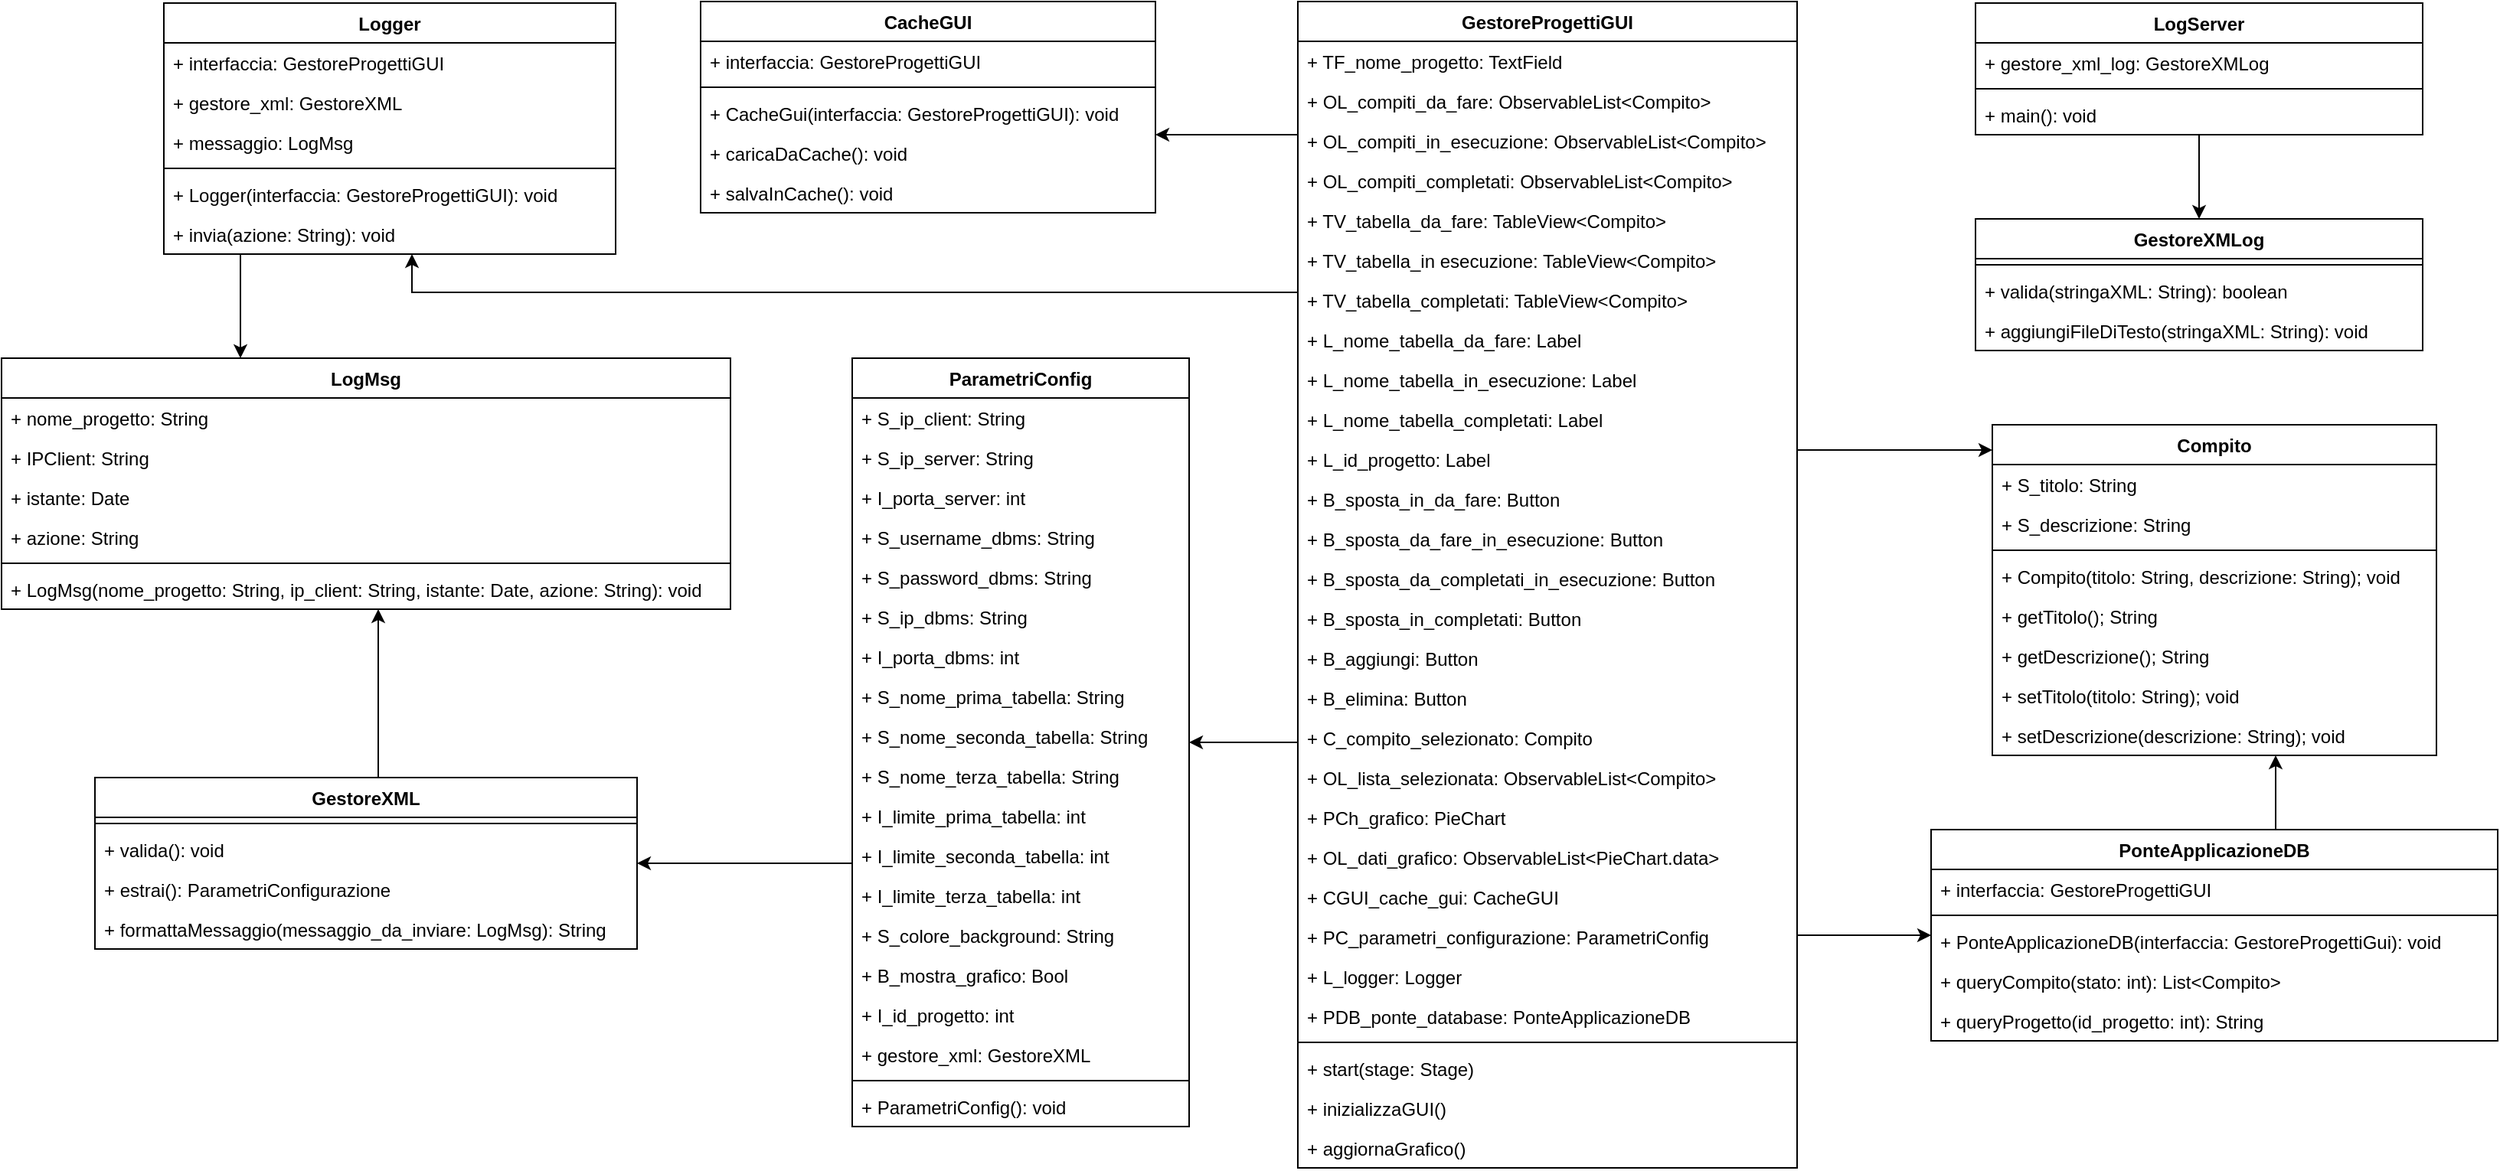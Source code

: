 <mxfile version="11.1.4" type="device"><diagram id="6nj99goFjxHXfL-2suWd" name="Page-1"><mxGraphModel dx="2070" dy="1066" grid="0" gridSize="10" guides="1" tooltips="1" connect="1" arrows="1" fold="1" page="1" pageScale="1" pageWidth="1654" pageHeight="1169" background="none" math="0" shadow="0"><root><mxCell id="0"/><mxCell id="1" parent="0"/><mxCell id="vWWzzDCcb0T85775r7cs-12" value="" style="edgeStyle=orthogonalEdgeStyle;rounded=0;orthogonalLoop=1;jettySize=auto;html=1;" parent="1" source="vWWzzDCcb0T85775r7cs-1" target="vWWzzDCcb0T85775r7cs-8" edge="1"><mxGeometry relative="1" as="geometry"><Array as="points"><mxPoint x="843" y="594"/><mxPoint x="843" y="594"/></Array></mxGeometry></mxCell><mxCell id="vWWzzDCcb0T85775r7cs-17" value="" style="edgeStyle=orthogonalEdgeStyle;rounded=0;orthogonalLoop=1;jettySize=auto;html=1;" parent="1" source="vWWzzDCcb0T85775r7cs-1" target="vWWzzDCcb0T85775r7cs-13" edge="1"><mxGeometry relative="1" as="geometry"><Array as="points"><mxPoint x="799" y="197"/><mxPoint x="799" y="197"/></Array></mxGeometry></mxCell><mxCell id="KaFn5cHSQc4NppSN68tF-23" style="edgeStyle=orthogonalEdgeStyle;rounded=0;orthogonalLoop=1;jettySize=auto;html=1;" edge="1" parent="1" source="vWWzzDCcb0T85775r7cs-1" target="KaFn5cHSQc4NppSN68tF-17"><mxGeometry relative="1" as="geometry"><Array as="points"><mxPoint x="282" y="300"/></Array></mxGeometry></mxCell><mxCell id="vWWzzDCcb0T85775r7cs-1" value="GestoreProgettiGUI" style="swimlane;fontStyle=1;align=center;verticalAlign=top;childLayout=stackLayout;horizontal=1;startSize=26;horizontalStack=0;resizeParent=1;resizeParentMax=0;resizeLast=0;collapsible=1;marginBottom=0;perimeter=rectanglePerimeter;" parent="1" vertex="1"><mxGeometry x="860.5" y="110" width="326" height="762" as="geometry"><mxRectangle x="664" y="130" width="140" height="26" as="alternateBounds"/></mxGeometry></mxCell><mxCell id="vWWzzDCcb0T85775r7cs-2" value="+ TF_nome_progetto: TextField" style="text;strokeColor=none;fillColor=none;align=left;verticalAlign=top;spacingLeft=4;spacingRight=4;overflow=hidden;rotatable=0;points=[[0,0.5],[1,0.5]];portConstraint=eastwest;" parent="vWWzzDCcb0T85775r7cs-1" vertex="1"><mxGeometry y="26" width="326" height="26" as="geometry"/></mxCell><mxCell id="vWWzzDCcb0T85775r7cs-53" value="+ OL_compiti_da_fare: ObservableList&lt;Compito&gt;" style="text;strokeColor=none;fillColor=none;align=left;verticalAlign=top;spacingLeft=4;spacingRight=4;overflow=hidden;rotatable=0;points=[[0,0.5],[1,0.5]];portConstraint=eastwest;" parent="vWWzzDCcb0T85775r7cs-1" vertex="1"><mxGeometry y="52" width="326" height="26" as="geometry"/></mxCell><mxCell id="dXpa8FaBh7qvM4R2iBo3-2" value="+ OL_compiti_in_esecuzione: ObservableList&lt;Compito&gt;" style="text;strokeColor=none;fillColor=none;align=left;verticalAlign=top;spacingLeft=4;spacingRight=4;overflow=hidden;rotatable=0;points=[[0,0.5],[1,0.5]];portConstraint=eastwest;" parent="vWWzzDCcb0T85775r7cs-1" vertex="1"><mxGeometry y="78" width="326" height="26" as="geometry"/></mxCell><mxCell id="dXpa8FaBh7qvM4R2iBo3-3" value="+ OL_compiti_completati: ObservableList&lt;Compito&gt;" style="text;strokeColor=none;fillColor=none;align=left;verticalAlign=top;spacingLeft=4;spacingRight=4;overflow=hidden;rotatable=0;points=[[0,0.5],[1,0.5]];portConstraint=eastwest;" parent="vWWzzDCcb0T85775r7cs-1" vertex="1"><mxGeometry y="104" width="326" height="26" as="geometry"/></mxCell><mxCell id="vWWzzDCcb0T85775r7cs-26" value="+ TV_tabella_da_fare: TableView&lt;Compito&gt;" style="text;strokeColor=none;fillColor=none;align=left;verticalAlign=top;spacingLeft=4;spacingRight=4;overflow=hidden;rotatable=0;points=[[0,0.5],[1,0.5]];portConstraint=eastwest;" parent="vWWzzDCcb0T85775r7cs-1" vertex="1"><mxGeometry y="130" width="326" height="26" as="geometry"/></mxCell><mxCell id="vWWzzDCcb0T85775r7cs-29" value="+ TV_tabella_in esecuzione: TableView&lt;Compito&gt;" style="text;strokeColor=none;fillColor=none;align=left;verticalAlign=top;spacingLeft=4;spacingRight=4;overflow=hidden;rotatable=0;points=[[0,0.5],[1,0.5]];portConstraint=eastwest;" parent="vWWzzDCcb0T85775r7cs-1" vertex="1"><mxGeometry y="156" width="326" height="26" as="geometry"/></mxCell><mxCell id="vWWzzDCcb0T85775r7cs-30" value="+ TV_tabella_completati: TableView&lt;Compito&gt;" style="text;strokeColor=none;fillColor=none;align=left;verticalAlign=top;spacingLeft=4;spacingRight=4;overflow=hidden;rotatable=0;points=[[0,0.5],[1,0.5]];portConstraint=eastwest;" parent="vWWzzDCcb0T85775r7cs-1" vertex="1"><mxGeometry y="182" width="326" height="26" as="geometry"/></mxCell><mxCell id="vWWzzDCcb0T85775r7cs-27" value="+ L_nome_tabella_da_fare: Label" style="text;strokeColor=none;fillColor=none;align=left;verticalAlign=top;spacingLeft=4;spacingRight=4;overflow=hidden;rotatable=0;points=[[0,0.5],[1,0.5]];portConstraint=eastwest;" parent="vWWzzDCcb0T85775r7cs-1" vertex="1"><mxGeometry y="208" width="326" height="26" as="geometry"/></mxCell><mxCell id="vWWzzDCcb0T85775r7cs-33" value="+ L_nome_tabella_in_esecuzione: Label" style="text;strokeColor=none;fillColor=none;align=left;verticalAlign=top;spacingLeft=4;spacingRight=4;overflow=hidden;rotatable=0;points=[[0,0.5],[1,0.5]];portConstraint=eastwest;" parent="vWWzzDCcb0T85775r7cs-1" vertex="1"><mxGeometry y="234" width="326" height="26" as="geometry"/></mxCell><mxCell id="vWWzzDCcb0T85775r7cs-34" value="+ L_nome_tabella_completati: Label" style="text;strokeColor=none;fillColor=none;align=left;verticalAlign=top;spacingLeft=4;spacingRight=4;overflow=hidden;rotatable=0;points=[[0,0.5],[1,0.5]];portConstraint=eastwest;" parent="vWWzzDCcb0T85775r7cs-1" vertex="1"><mxGeometry y="260" width="326" height="26" as="geometry"/></mxCell><mxCell id="KaFn5cHSQc4NppSN68tF-7" value="+ L_id_progetto: Label" style="text;strokeColor=none;fillColor=none;align=left;verticalAlign=top;spacingLeft=4;spacingRight=4;overflow=hidden;rotatable=0;points=[[0,0.5],[1,0.5]];portConstraint=eastwest;" vertex="1" parent="vWWzzDCcb0T85775r7cs-1"><mxGeometry y="286" width="326" height="26" as="geometry"/></mxCell><mxCell id="vWWzzDCcb0T85775r7cs-37" value="+ B_sposta_in_da_fare: Button" style="text;align=left;verticalAlign=top;spacingLeft=4;spacingRight=4;overflow=hidden;rotatable=0;points=[[0,0.5],[1,0.5]];portConstraint=eastwest;" parent="vWWzzDCcb0T85775r7cs-1" vertex="1"><mxGeometry y="312" width="326" height="26" as="geometry"/></mxCell><mxCell id="vWWzzDCcb0T85775r7cs-38" value="+ B_sposta_da_fare_in_esecuzione: Button" style="text;strokeColor=none;fillColor=none;align=left;verticalAlign=top;spacingLeft=4;spacingRight=4;overflow=hidden;rotatable=0;points=[[0,0.5],[1,0.5]];portConstraint=eastwest;" parent="vWWzzDCcb0T85775r7cs-1" vertex="1"><mxGeometry y="338" width="326" height="26" as="geometry"/></mxCell><mxCell id="vWWzzDCcb0T85775r7cs-39" value="+ B_sposta_da_completati_in_esecuzione: Button" style="text;strokeColor=none;fillColor=none;align=left;verticalAlign=top;spacingLeft=4;spacingRight=4;overflow=hidden;rotatable=0;points=[[0,0.5],[1,0.5]];portConstraint=eastwest;" parent="vWWzzDCcb0T85775r7cs-1" vertex="1"><mxGeometry y="364" width="326" height="26" as="geometry"/></mxCell><mxCell id="dXpa8FaBh7qvM4R2iBo3-4" value="+ B_sposta_in_completati: Button" style="text;strokeColor=none;fillColor=none;align=left;verticalAlign=top;spacingLeft=4;spacingRight=4;overflow=hidden;rotatable=0;points=[[0,0.5],[1,0.5]];portConstraint=eastwest;" parent="vWWzzDCcb0T85775r7cs-1" vertex="1"><mxGeometry y="390" width="326" height="26" as="geometry"/></mxCell><mxCell id="vWWzzDCcb0T85775r7cs-44" value="+ B_aggiungi: Button" style="text;strokeColor=none;fillColor=none;align=left;verticalAlign=top;spacingLeft=4;spacingRight=4;overflow=hidden;rotatable=0;points=[[0,0.5],[1,0.5]];portConstraint=eastwest;" parent="vWWzzDCcb0T85775r7cs-1" vertex="1"><mxGeometry y="416" width="326" height="26" as="geometry"/></mxCell><mxCell id="vWWzzDCcb0T85775r7cs-45" value="+ B_elimina: Button" style="text;strokeColor=none;fillColor=none;align=left;verticalAlign=top;spacingLeft=4;spacingRight=4;overflow=hidden;rotatable=0;points=[[0,0.5],[1,0.5]];portConstraint=eastwest;" parent="vWWzzDCcb0T85775r7cs-1" vertex="1"><mxGeometry y="442" width="326" height="26" as="geometry"/></mxCell><mxCell id="KaFn5cHSQc4NppSN68tF-2" value="+ C_compito_selezionato: Compito" style="text;strokeColor=none;fillColor=none;align=left;verticalAlign=top;spacingLeft=4;spacingRight=4;overflow=hidden;rotatable=0;points=[[0,0.5],[1,0.5]];portConstraint=eastwest;" vertex="1" parent="vWWzzDCcb0T85775r7cs-1"><mxGeometry y="468" width="326" height="26" as="geometry"/></mxCell><mxCell id="KaFn5cHSQc4NppSN68tF-3" value="+ OL_lista_selezionata: ObservableList&lt;Compito&gt;" style="text;strokeColor=none;fillColor=none;align=left;verticalAlign=top;spacingLeft=4;spacingRight=4;overflow=hidden;rotatable=0;points=[[0,0.5],[1,0.5]];portConstraint=eastwest;" vertex="1" parent="vWWzzDCcb0T85775r7cs-1"><mxGeometry y="494" width="326" height="26" as="geometry"/></mxCell><mxCell id="KaFn5cHSQc4NppSN68tF-4" value="+ PCh_grafico: PieChart" style="text;strokeColor=none;fillColor=none;align=left;verticalAlign=top;spacingLeft=4;spacingRight=4;overflow=hidden;rotatable=0;points=[[0,0.5],[1,0.5]];portConstraint=eastwest;" vertex="1" parent="vWWzzDCcb0T85775r7cs-1"><mxGeometry y="520" width="326" height="26" as="geometry"/></mxCell><mxCell id="KaFn5cHSQc4NppSN68tF-5" value="+ OL_dati_grafico: ObservableList&lt;PieChart.data&gt;" style="text;strokeColor=none;fillColor=none;align=left;verticalAlign=top;spacingLeft=4;spacingRight=4;overflow=hidden;rotatable=0;points=[[0,0.5],[1,0.5]];portConstraint=eastwest;" vertex="1" parent="vWWzzDCcb0T85775r7cs-1"><mxGeometry y="546" width="326" height="26" as="geometry"/></mxCell><mxCell id="vWWzzDCcb0T85775r7cs-40" value="+ CGUI_cache_gui: CacheGUI" style="text;strokeColor=none;fillColor=none;align=left;verticalAlign=top;spacingLeft=4;spacingRight=4;overflow=hidden;rotatable=0;points=[[0,0.5],[1,0.5]];portConstraint=eastwest;" parent="vWWzzDCcb0T85775r7cs-1" vertex="1"><mxGeometry y="572" width="326" height="26" as="geometry"/></mxCell><mxCell id="vWWzzDCcb0T85775r7cs-41" value="+ PC_parametri_configurazione: ParametriConfig" style="text;strokeColor=none;fillColor=none;align=left;verticalAlign=top;spacingLeft=4;spacingRight=4;overflow=hidden;rotatable=0;points=[[0,0.5],[1,0.5]];portConstraint=eastwest;" parent="vWWzzDCcb0T85775r7cs-1" vertex="1"><mxGeometry y="598" width="326" height="26" as="geometry"/></mxCell><mxCell id="KaFn5cHSQc4NppSN68tF-1" value="+ L_logger: Logger" style="text;strokeColor=none;fillColor=none;align=left;verticalAlign=top;spacingLeft=4;spacingRight=4;overflow=hidden;rotatable=0;points=[[0,0.5],[1,0.5]];portConstraint=eastwest;" vertex="1" parent="vWWzzDCcb0T85775r7cs-1"><mxGeometry y="624" width="326" height="26" as="geometry"/></mxCell><mxCell id="KaFn5cHSQc4NppSN68tF-6" value="+ PDB_ponte_database: PonteApplicazioneDB" style="text;strokeColor=none;fillColor=none;align=left;verticalAlign=top;spacingLeft=4;spacingRight=4;overflow=hidden;rotatable=0;points=[[0,0.5],[1,0.5]];portConstraint=eastwest;" vertex="1" parent="vWWzzDCcb0T85775r7cs-1"><mxGeometry y="650" width="326" height="26" as="geometry"/></mxCell><mxCell id="vWWzzDCcb0T85775r7cs-3" value="" style="line;strokeWidth=1;fillColor=none;align=left;verticalAlign=middle;spacingTop=-1;spacingLeft=3;spacingRight=3;rotatable=0;labelPosition=right;points=[];portConstraint=eastwest;" parent="vWWzzDCcb0T85775r7cs-1" vertex="1"><mxGeometry y="676" width="326" height="8" as="geometry"/></mxCell><mxCell id="vWWzzDCcb0T85775r7cs-4" value="+ start(stage: Stage)" style="text;strokeColor=none;fillColor=none;align=left;verticalAlign=top;spacingLeft=4;spacingRight=4;overflow=hidden;rotatable=0;points=[[0,0.5],[1,0.5]];portConstraint=eastwest;" parent="vWWzzDCcb0T85775r7cs-1" vertex="1"><mxGeometry y="684" width="326" height="26" as="geometry"/></mxCell><mxCell id="vWWzzDCcb0T85775r7cs-66" value="+ inizializzaGUI()" style="text;strokeColor=none;fillColor=none;align=left;verticalAlign=top;spacingLeft=4;spacingRight=4;overflow=hidden;rotatable=0;points=[[0,0.5],[1,0.5]];portConstraint=eastwest;" parent="vWWzzDCcb0T85775r7cs-1" vertex="1"><mxGeometry y="710" width="326" height="26" as="geometry"/></mxCell><mxCell id="KaFn5cHSQc4NppSN68tF-8" value="+ aggiornaGrafico()" style="text;strokeColor=none;fillColor=none;align=left;verticalAlign=top;spacingLeft=4;spacingRight=4;overflow=hidden;rotatable=0;points=[[0,0.5],[1,0.5]];portConstraint=eastwest;" vertex="1" parent="vWWzzDCcb0T85775r7cs-1"><mxGeometry y="736" width="326" height="26" as="geometry"/></mxCell><mxCell id="vWWzzDCcb0T85775r7cs-52" value="" style="edgeStyle=orthogonalEdgeStyle;rounded=0;orthogonalLoop=1;jettySize=auto;html=1;" parent="1" source="vWWzzDCcb0T85775r7cs-1" target="vWWzzDCcb0T85775r7cs-48" edge="1"><mxGeometry relative="1" as="geometry"><Array as="points"><mxPoint x="1286" y="403"/><mxPoint x="1286" y="403"/></Array></mxGeometry></mxCell><mxCell id="vWWzzDCcb0T85775r7cs-13" value="CacheGUI" style="swimlane;fontStyle=1;align=center;verticalAlign=top;childLayout=stackLayout;horizontal=1;startSize=26;horizontalStack=0;resizeParent=1;resizeParentMax=0;resizeLast=0;collapsible=1;marginBottom=0;" parent="1" vertex="1"><mxGeometry x="470.5" y="110" width="297" height="138" as="geometry"/></mxCell><mxCell id="vWWzzDCcb0T85775r7cs-14" value="+ interfaccia: GestoreProgettiGUI" style="text;strokeColor=none;fillColor=none;align=left;verticalAlign=top;spacingLeft=4;spacingRight=4;overflow=hidden;rotatable=0;points=[[0,0.5],[1,0.5]];portConstraint=eastwest;" parent="vWWzzDCcb0T85775r7cs-13" vertex="1"><mxGeometry y="26" width="297" height="26" as="geometry"/></mxCell><mxCell id="vWWzzDCcb0T85775r7cs-15" value="" style="line;strokeWidth=1;fillColor=none;align=left;verticalAlign=middle;spacingTop=-1;spacingLeft=3;spacingRight=3;rotatable=0;labelPosition=right;points=[];portConstraint=eastwest;" parent="vWWzzDCcb0T85775r7cs-13" vertex="1"><mxGeometry y="52" width="297" height="8" as="geometry"/></mxCell><mxCell id="vWWzzDCcb0T85775r7cs-16" value="+ CacheGui(interfaccia: GestoreProgettiGUI): void" style="text;strokeColor=none;fillColor=none;align=left;verticalAlign=top;spacingLeft=4;spacingRight=4;overflow=hidden;rotatable=0;points=[[0,0.5],[1,0.5]];portConstraint=eastwest;" parent="vWWzzDCcb0T85775r7cs-13" vertex="1"><mxGeometry y="60" width="297" height="26" as="geometry"/></mxCell><mxCell id="KaFn5cHSQc4NppSN68tF-12" value="+ caricaDaCache(): void" style="text;strokeColor=none;fillColor=none;align=left;verticalAlign=top;spacingLeft=4;spacingRight=4;overflow=hidden;rotatable=0;points=[[0,0.5],[1,0.5]];portConstraint=eastwest;" vertex="1" parent="vWWzzDCcb0T85775r7cs-13"><mxGeometry y="86" width="297" height="26" as="geometry"/></mxCell><mxCell id="KaFn5cHSQc4NppSN68tF-13" value="+ salvaInCache(): void" style="text;strokeColor=none;fillColor=none;align=left;verticalAlign=top;spacingLeft=4;spacingRight=4;overflow=hidden;rotatable=0;points=[[0,0.5],[1,0.5]];portConstraint=eastwest;" vertex="1" parent="vWWzzDCcb0T85775r7cs-13"><mxGeometry y="112" width="297" height="26" as="geometry"/></mxCell><mxCell id="guGwcE-C-cMD1hSGX_DN-12" value="" style="edgeStyle=orthogonalEdgeStyle;rounded=0;orthogonalLoop=1;jettySize=auto;html=1;" parent="1" source="vWWzzDCcb0T85775r7cs-1" target="guGwcE-C-cMD1hSGX_DN-23" edge="1"><mxGeometry relative="1" as="geometry"><Array as="points"><mxPoint x="1211" y="720"/><mxPoint x="1211" y="720"/></Array></mxGeometry></mxCell><mxCell id="vWWzzDCcb0T85775r7cs-48" value="Compito" style="swimlane;fontStyle=1;align=center;verticalAlign=top;childLayout=stackLayout;horizontal=1;startSize=26;horizontalStack=0;resizeParent=1;resizeParentMax=0;resizeLast=0;collapsible=1;marginBottom=0;" parent="1" vertex="1"><mxGeometry x="1314" y="386.5" width="290" height="216" as="geometry"/></mxCell><mxCell id="vWWzzDCcb0T85775r7cs-49" value="+ S_titolo: String" style="text;strokeColor=none;fillColor=none;align=left;verticalAlign=top;spacingLeft=4;spacingRight=4;overflow=hidden;rotatable=0;points=[[0,0.5],[1,0.5]];portConstraint=eastwest;" parent="vWWzzDCcb0T85775r7cs-48" vertex="1"><mxGeometry y="26" width="290" height="26" as="geometry"/></mxCell><mxCell id="vWWzzDCcb0T85775r7cs-54" value="+ S_descrizione: String" style="text;strokeColor=none;fillColor=none;align=left;verticalAlign=top;spacingLeft=4;spacingRight=4;overflow=hidden;rotatable=0;points=[[0,0.5],[1,0.5]];portConstraint=eastwest;" parent="vWWzzDCcb0T85775r7cs-48" vertex="1"><mxGeometry y="52" width="290" height="26" as="geometry"/></mxCell><mxCell id="vWWzzDCcb0T85775r7cs-50" value="" style="line;strokeWidth=1;fillColor=none;align=left;verticalAlign=middle;spacingTop=-1;spacingLeft=3;spacingRight=3;rotatable=0;labelPosition=right;points=[];portConstraint=eastwest;" parent="vWWzzDCcb0T85775r7cs-48" vertex="1"><mxGeometry y="78" width="290" height="8" as="geometry"/></mxCell><mxCell id="vWWzzDCcb0T85775r7cs-51" value="+ Compito(titolo: String, descrizione: String); void" style="text;strokeColor=none;fillColor=none;align=left;verticalAlign=top;spacingLeft=4;spacingRight=4;overflow=hidden;rotatable=0;points=[[0,0.5],[1,0.5]];portConstraint=eastwest;" parent="vWWzzDCcb0T85775r7cs-48" vertex="1"><mxGeometry y="86" width="290" height="26" as="geometry"/></mxCell><mxCell id="KaFn5cHSQc4NppSN68tF-35" value="+ getTitolo(); String" style="text;strokeColor=none;fillColor=none;align=left;verticalAlign=top;spacingLeft=4;spacingRight=4;overflow=hidden;rotatable=0;points=[[0,0.5],[1,0.5]];portConstraint=eastwest;" vertex="1" parent="vWWzzDCcb0T85775r7cs-48"><mxGeometry y="112" width="290" height="26" as="geometry"/></mxCell><mxCell id="KaFn5cHSQc4NppSN68tF-37" value="+ getDescrizione(); String" style="text;strokeColor=none;fillColor=none;align=left;verticalAlign=top;spacingLeft=4;spacingRight=4;overflow=hidden;rotatable=0;points=[[0,0.5],[1,0.5]];portConstraint=eastwest;" vertex="1" parent="vWWzzDCcb0T85775r7cs-48"><mxGeometry y="138" width="290" height="26" as="geometry"/></mxCell><mxCell id="KaFn5cHSQc4NppSN68tF-36" value="+ setTitolo(titolo: String); void" style="text;strokeColor=none;fillColor=none;align=left;verticalAlign=top;spacingLeft=4;spacingRight=4;overflow=hidden;rotatable=0;points=[[0,0.5],[1,0.5]];portConstraint=eastwest;" vertex="1" parent="vWWzzDCcb0T85775r7cs-48"><mxGeometry y="164" width="290" height="26" as="geometry"/></mxCell><mxCell id="KaFn5cHSQc4NppSN68tF-38" value="+ setDescrizione(descrizione: String); void" style="text;strokeColor=none;fillColor=none;align=left;verticalAlign=top;spacingLeft=4;spacingRight=4;overflow=hidden;rotatable=0;points=[[0,0.5],[1,0.5]];portConstraint=eastwest;" vertex="1" parent="vWWzzDCcb0T85775r7cs-48"><mxGeometry y="190" width="290" height="26" as="geometry"/></mxCell><mxCell id="KaFn5cHSQc4NppSN68tF-61" style="edgeStyle=orthogonalEdgeStyle;rounded=0;orthogonalLoop=1;jettySize=auto;html=1;" edge="1" parent="1" source="vWWzzDCcb0T85775r7cs-8" target="KaFn5cHSQc4NppSN68tF-52"><mxGeometry relative="1" as="geometry"><Array as="points"><mxPoint x="539" y="673"/><mxPoint x="539" y="673"/></Array></mxGeometry></mxCell><mxCell id="vWWzzDCcb0T85775r7cs-8" value="ParametriConfig" style="swimlane;fontStyle=1;align=center;verticalAlign=top;childLayout=stackLayout;horizontal=1;startSize=26;horizontalStack=0;resizeParent=1;resizeParentMax=0;resizeLast=0;collapsible=1;marginBottom=0;" parent="1" vertex="1"><mxGeometry x="569.5" y="343" width="220" height="502" as="geometry"/></mxCell><mxCell id="vWWzzDCcb0T85775r7cs-9" value="+ S_ip_client: String" style="text;strokeColor=none;fillColor=none;align=left;verticalAlign=top;spacingLeft=4;spacingRight=4;overflow=hidden;rotatable=0;points=[[0,0.5],[1,0.5]];portConstraint=eastwest;" parent="vWWzzDCcb0T85775r7cs-8" vertex="1"><mxGeometry y="26" width="220" height="26" as="geometry"/></mxCell><mxCell id="vWWzzDCcb0T85775r7cs-56" value="+ S_ip_server: String" style="text;strokeColor=none;fillColor=none;align=left;verticalAlign=top;spacingLeft=4;spacingRight=4;overflow=hidden;rotatable=0;points=[[0,0.5],[1,0.5]];portConstraint=eastwest;" parent="vWWzzDCcb0T85775r7cs-8" vertex="1"><mxGeometry y="52" width="220" height="26" as="geometry"/></mxCell><mxCell id="vWWzzDCcb0T85775r7cs-57" value="+ I_porta_server: int" style="text;strokeColor=none;fillColor=none;align=left;verticalAlign=top;spacingLeft=4;spacingRight=4;overflow=hidden;rotatable=0;points=[[0,0.5],[1,0.5]];portConstraint=eastwest;" parent="vWWzzDCcb0T85775r7cs-8" vertex="1"><mxGeometry y="78" width="220" height="26" as="geometry"/></mxCell><mxCell id="vWWzzDCcb0T85775r7cs-58" value="+ S_username_dbms: String" style="text;strokeColor=none;fillColor=none;align=left;verticalAlign=top;spacingLeft=4;spacingRight=4;overflow=hidden;rotatable=0;points=[[0,0.5],[1,0.5]];portConstraint=eastwest;" parent="vWWzzDCcb0T85775r7cs-8" vertex="1"><mxGeometry y="104" width="220" height="26" as="geometry"/></mxCell><mxCell id="vWWzzDCcb0T85775r7cs-59" value="+ S_password_dbms: String" style="text;strokeColor=none;fillColor=none;align=left;verticalAlign=top;spacingLeft=4;spacingRight=4;overflow=hidden;rotatable=0;points=[[0,0.5],[1,0.5]];portConstraint=eastwest;" parent="vWWzzDCcb0T85775r7cs-8" vertex="1"><mxGeometry y="130" width="220" height="26" as="geometry"/></mxCell><mxCell id="KaFn5cHSQc4NppSN68tF-56" value="+ S_ip_dbms: String" style="text;strokeColor=none;fillColor=none;align=left;verticalAlign=top;spacingLeft=4;spacingRight=4;overflow=hidden;rotatable=0;points=[[0,0.5],[1,0.5]];portConstraint=eastwest;" vertex="1" parent="vWWzzDCcb0T85775r7cs-8"><mxGeometry y="156" width="220" height="26" as="geometry"/></mxCell><mxCell id="KaFn5cHSQc4NppSN68tF-57" value="+ I_porta_dbms: int" style="text;strokeColor=none;fillColor=none;align=left;verticalAlign=top;spacingLeft=4;spacingRight=4;overflow=hidden;rotatable=0;points=[[0,0.5],[1,0.5]];portConstraint=eastwest;" vertex="1" parent="vWWzzDCcb0T85775r7cs-8"><mxGeometry y="182" width="220" height="26" as="geometry"/></mxCell><mxCell id="vWWzzDCcb0T85775r7cs-60" value="+ S_nome_prima_tabella: String" style="text;strokeColor=none;fillColor=none;align=left;verticalAlign=top;spacingLeft=4;spacingRight=4;overflow=hidden;rotatable=0;points=[[0,0.5],[1,0.5]];portConstraint=eastwest;" parent="vWWzzDCcb0T85775r7cs-8" vertex="1"><mxGeometry y="208" width="220" height="26" as="geometry"/></mxCell><mxCell id="vWWzzDCcb0T85775r7cs-61" value="+ S_nome_seconda_tabella: String" style="text;strokeColor=none;fillColor=none;align=left;verticalAlign=top;spacingLeft=4;spacingRight=4;overflow=hidden;rotatable=0;points=[[0,0.5],[1,0.5]];portConstraint=eastwest;" parent="vWWzzDCcb0T85775r7cs-8" vertex="1"><mxGeometry y="234" width="220" height="26" as="geometry"/></mxCell><mxCell id="vWWzzDCcb0T85775r7cs-62" value="+ S_nome_terza_tabella: String" style="text;strokeColor=none;fillColor=none;align=left;verticalAlign=top;spacingLeft=4;spacingRight=4;overflow=hidden;rotatable=0;points=[[0,0.5],[1,0.5]];portConstraint=eastwest;" parent="vWWzzDCcb0T85775r7cs-8" vertex="1"><mxGeometry y="260" width="220" height="26" as="geometry"/></mxCell><mxCell id="vWWzzDCcb0T85775r7cs-63" value="+ I_limite_prima_tabella: int" style="text;strokeColor=none;fillColor=none;align=left;verticalAlign=top;spacingLeft=4;spacingRight=4;overflow=hidden;rotatable=0;points=[[0,0.5],[1,0.5]];portConstraint=eastwest;" parent="vWWzzDCcb0T85775r7cs-8" vertex="1"><mxGeometry y="286" width="220" height="26" as="geometry"/></mxCell><mxCell id="vWWzzDCcb0T85775r7cs-64" value="+ I_limite_seconda_tabella: int" style="text;strokeColor=none;fillColor=none;align=left;verticalAlign=top;spacingLeft=4;spacingRight=4;overflow=hidden;rotatable=0;points=[[0,0.5],[1,0.5]];portConstraint=eastwest;" parent="vWWzzDCcb0T85775r7cs-8" vertex="1"><mxGeometry y="312" width="220" height="26" as="geometry"/></mxCell><mxCell id="vWWzzDCcb0T85775r7cs-65" value="+ I_limite_terza_tabella: int" style="text;strokeColor=none;fillColor=none;align=left;verticalAlign=top;spacingLeft=4;spacingRight=4;overflow=hidden;rotatable=0;points=[[0,0.5],[1,0.5]];portConstraint=eastwest;" parent="vWWzzDCcb0T85775r7cs-8" vertex="1"><mxGeometry y="338" width="220" height="26" as="geometry"/></mxCell><mxCell id="guGwcE-C-cMD1hSGX_DN-1" value="+ S_colore_background: String" style="text;strokeColor=none;fillColor=none;align=left;verticalAlign=top;spacingLeft=4;spacingRight=4;overflow=hidden;rotatable=0;points=[[0,0.5],[1,0.5]];portConstraint=eastwest;" parent="vWWzzDCcb0T85775r7cs-8" vertex="1"><mxGeometry y="364" width="220" height="26" as="geometry"/></mxCell><mxCell id="guGwcE-C-cMD1hSGX_DN-2" value="+ B_mostra_grafico: Bool" style="text;strokeColor=none;fillColor=none;align=left;verticalAlign=top;spacingLeft=4;spacingRight=4;overflow=hidden;rotatable=0;points=[[0,0.5],[1,0.5]];portConstraint=eastwest;" parent="vWWzzDCcb0T85775r7cs-8" vertex="1"><mxGeometry y="390" width="220" height="26" as="geometry"/></mxCell><mxCell id="KaFn5cHSQc4NppSN68tF-58" value="+ I_id_progetto: int" style="text;strokeColor=none;fillColor=none;align=left;verticalAlign=top;spacingLeft=4;spacingRight=4;overflow=hidden;rotatable=0;points=[[0,0.5],[1,0.5]];portConstraint=eastwest;" vertex="1" parent="vWWzzDCcb0T85775r7cs-8"><mxGeometry y="416" width="220" height="26" as="geometry"/></mxCell><mxCell id="KaFn5cHSQc4NppSN68tF-59" value="+ gestore_xml: GestoreXML" style="text;strokeColor=none;fillColor=none;align=left;verticalAlign=top;spacingLeft=4;spacingRight=4;overflow=hidden;rotatable=0;points=[[0,0.5],[1,0.5]];portConstraint=eastwest;" vertex="1" parent="vWWzzDCcb0T85775r7cs-8"><mxGeometry y="442" width="220" height="26" as="geometry"/></mxCell><mxCell id="vWWzzDCcb0T85775r7cs-10" value="" style="line;strokeWidth=1;fillColor=none;align=left;verticalAlign=middle;spacingTop=-1;spacingLeft=3;spacingRight=3;rotatable=0;labelPosition=right;points=[];portConstraint=eastwest;" parent="vWWzzDCcb0T85775r7cs-8" vertex="1"><mxGeometry y="468" width="220" height="8" as="geometry"/></mxCell><mxCell id="vWWzzDCcb0T85775r7cs-11" value="+ ParametriConfig(): void" style="text;strokeColor=none;fillColor=none;align=left;verticalAlign=top;spacingLeft=4;spacingRight=4;overflow=hidden;rotatable=0;points=[[0,0.5],[1,0.5]];portConstraint=eastwest;" parent="vWWzzDCcb0T85775r7cs-8" vertex="1"><mxGeometry y="476" width="220" height="26" as="geometry"/></mxCell><mxCell id="guGwcE-C-cMD1hSGX_DN-23" value="PonteApplicazioneDB" style="swimlane;fontStyle=1;align=center;verticalAlign=top;childLayout=stackLayout;horizontal=1;startSize=26;horizontalStack=0;resizeParent=1;resizeParentMax=0;resizeLast=0;collapsible=1;marginBottom=0;" parent="1" vertex="1"><mxGeometry x="1274" y="651" width="370" height="138" as="geometry"/></mxCell><mxCell id="guGwcE-C-cMD1hSGX_DN-24" value="+ interfaccia: GestoreProgettiGUI" style="text;strokeColor=none;fillColor=none;align=left;verticalAlign=top;spacingLeft=4;spacingRight=4;overflow=hidden;rotatable=0;points=[[0,0.5],[1,0.5]];portConstraint=eastwest;" parent="guGwcE-C-cMD1hSGX_DN-23" vertex="1"><mxGeometry y="26" width="370" height="26" as="geometry"/></mxCell><mxCell id="guGwcE-C-cMD1hSGX_DN-27" value="" style="line;strokeWidth=1;fillColor=none;align=left;verticalAlign=middle;spacingTop=-1;spacingLeft=3;spacingRight=3;rotatable=0;labelPosition=right;points=[];portConstraint=eastwest;" parent="guGwcE-C-cMD1hSGX_DN-23" vertex="1"><mxGeometry y="52" width="370" height="8" as="geometry"/></mxCell><mxCell id="guGwcE-C-cMD1hSGX_DN-28" value="+ PonteApplicazioneDB(interfaccia: GestoreProgettiGui): void" style="text;strokeColor=none;fillColor=none;align=left;verticalAlign=top;spacingLeft=4;spacingRight=4;overflow=hidden;rotatable=0;points=[[0,0.5],[1,0.5]];portConstraint=eastwest;" parent="guGwcE-C-cMD1hSGX_DN-23" vertex="1"><mxGeometry y="60" width="370" height="26" as="geometry"/></mxCell><mxCell id="KaFn5cHSQc4NppSN68tF-14" value="+ queryCompito(stato: int): List&lt;Compito&gt;" style="text;strokeColor=none;fillColor=none;align=left;verticalAlign=top;spacingLeft=4;spacingRight=4;overflow=hidden;rotatable=0;points=[[0,0.5],[1,0.5]];portConstraint=eastwest;" vertex="1" parent="guGwcE-C-cMD1hSGX_DN-23"><mxGeometry y="86" width="370" height="26" as="geometry"/></mxCell><mxCell id="KaFn5cHSQc4NppSN68tF-15" value="+ queryProgetto(id_progetto: int): String" style="text;strokeColor=none;fillColor=none;align=left;verticalAlign=top;spacingLeft=4;spacingRight=4;overflow=hidden;rotatable=0;points=[[0,0.5],[1,0.5]];portConstraint=eastwest;" vertex="1" parent="guGwcE-C-cMD1hSGX_DN-23"><mxGeometry y="112" width="370" height="26" as="geometry"/></mxCell><mxCell id="KaFn5cHSQc4NppSN68tF-16" style="edgeStyle=orthogonalEdgeStyle;rounded=0;orthogonalLoop=1;jettySize=auto;html=1;" edge="1" parent="1" source="guGwcE-C-cMD1hSGX_DN-23" target="vWWzzDCcb0T85775r7cs-48"><mxGeometry relative="1" as="geometry"><Array as="points"><mxPoint x="1499" y="633"/><mxPoint x="1499" y="633"/></Array></mxGeometry></mxCell><mxCell id="KaFn5cHSQc4NppSN68tF-34" style="edgeStyle=orthogonalEdgeStyle;rounded=0;orthogonalLoop=1;jettySize=auto;html=1;" edge="1" parent="1" source="KaFn5cHSQc4NppSN68tF-17" target="KaFn5cHSQc4NppSN68tF-26"><mxGeometry relative="1" as="geometry"><Array as="points"><mxPoint x="170" y="300"/><mxPoint x="170" y="300"/></Array></mxGeometry></mxCell><mxCell id="KaFn5cHSQc4NppSN68tF-17" value="Logger" style="swimlane;fontStyle=1;align=center;verticalAlign=top;childLayout=stackLayout;horizontal=1;startSize=26;horizontalStack=0;resizeParent=1;resizeParentMax=0;resizeLast=0;collapsible=1;marginBottom=0;" vertex="1" parent="1"><mxGeometry x="120" y="111" width="295" height="164" as="geometry"/></mxCell><mxCell id="KaFn5cHSQc4NppSN68tF-18" value="+ interfaccia: GestoreProgettiGUI" style="text;strokeColor=none;fillColor=none;align=left;verticalAlign=top;spacingLeft=4;spacingRight=4;overflow=hidden;rotatable=0;points=[[0,0.5],[1,0.5]];portConstraint=eastwest;" vertex="1" parent="KaFn5cHSQc4NppSN68tF-17"><mxGeometry y="26" width="295" height="26" as="geometry"/></mxCell><mxCell id="KaFn5cHSQc4NppSN68tF-24" value="+ gestore_xml: GestoreXML" style="text;strokeColor=none;fillColor=none;align=left;verticalAlign=top;spacingLeft=4;spacingRight=4;overflow=hidden;rotatable=0;points=[[0,0.5],[1,0.5]];portConstraint=eastwest;" vertex="1" parent="KaFn5cHSQc4NppSN68tF-17"><mxGeometry y="52" width="295" height="26" as="geometry"/></mxCell><mxCell id="KaFn5cHSQc4NppSN68tF-25" value="+ messaggio: LogMsg" style="text;strokeColor=none;fillColor=none;align=left;verticalAlign=top;spacingLeft=4;spacingRight=4;overflow=hidden;rotatable=0;points=[[0,0.5],[1,0.5]];portConstraint=eastwest;" vertex="1" parent="KaFn5cHSQc4NppSN68tF-17"><mxGeometry y="78" width="295" height="26" as="geometry"/></mxCell><mxCell id="KaFn5cHSQc4NppSN68tF-19" value="" style="line;strokeWidth=1;fillColor=none;align=left;verticalAlign=middle;spacingTop=-1;spacingLeft=3;spacingRight=3;rotatable=0;labelPosition=right;points=[];portConstraint=eastwest;" vertex="1" parent="KaFn5cHSQc4NppSN68tF-17"><mxGeometry y="104" width="295" height="8" as="geometry"/></mxCell><mxCell id="KaFn5cHSQc4NppSN68tF-20" value="+ Logger(interfaccia: GestoreProgettiGUI): void" style="text;strokeColor=none;fillColor=none;align=left;verticalAlign=top;spacingLeft=4;spacingRight=4;overflow=hidden;rotatable=0;points=[[0,0.5],[1,0.5]];portConstraint=eastwest;" vertex="1" parent="KaFn5cHSQc4NppSN68tF-17"><mxGeometry y="112" width="295" height="26" as="geometry"/></mxCell><mxCell id="KaFn5cHSQc4NppSN68tF-21" value="+ invia(azione: String): void" style="text;strokeColor=none;fillColor=none;align=left;verticalAlign=top;spacingLeft=4;spacingRight=4;overflow=hidden;rotatable=0;points=[[0,0.5],[1,0.5]];portConstraint=eastwest;" vertex="1" parent="KaFn5cHSQc4NppSN68tF-17"><mxGeometry y="138" width="295" height="26" as="geometry"/></mxCell><mxCell id="KaFn5cHSQc4NppSN68tF-26" value="LogMsg" style="swimlane;fontStyle=1;align=center;verticalAlign=top;childLayout=stackLayout;horizontal=1;startSize=26;horizontalStack=0;resizeParent=1;resizeParentMax=0;resizeLast=0;collapsible=1;marginBottom=0;" vertex="1" parent="1"><mxGeometry x="14" y="343" width="476" height="164" as="geometry"/></mxCell><mxCell id="KaFn5cHSQc4NppSN68tF-27" value="+ nome_progetto: String" style="text;strokeColor=none;fillColor=none;align=left;verticalAlign=top;spacingLeft=4;spacingRight=4;overflow=hidden;rotatable=0;points=[[0,0.5],[1,0.5]];portConstraint=eastwest;" vertex="1" parent="KaFn5cHSQc4NppSN68tF-26"><mxGeometry y="26" width="476" height="26" as="geometry"/></mxCell><mxCell id="KaFn5cHSQc4NppSN68tF-28" value="+ IPClient: String" style="text;strokeColor=none;fillColor=none;align=left;verticalAlign=top;spacingLeft=4;spacingRight=4;overflow=hidden;rotatable=0;points=[[0,0.5],[1,0.5]];portConstraint=eastwest;" vertex="1" parent="KaFn5cHSQc4NppSN68tF-26"><mxGeometry y="52" width="476" height="26" as="geometry"/></mxCell><mxCell id="KaFn5cHSQc4NppSN68tF-29" value="+ istante: Date" style="text;strokeColor=none;fillColor=none;align=left;verticalAlign=top;spacingLeft=4;spacingRight=4;overflow=hidden;rotatable=0;points=[[0,0.5],[1,0.5]];portConstraint=eastwest;" vertex="1" parent="KaFn5cHSQc4NppSN68tF-26"><mxGeometry y="78" width="476" height="26" as="geometry"/></mxCell><mxCell id="KaFn5cHSQc4NppSN68tF-33" value="+ azione: String" style="text;strokeColor=none;fillColor=none;align=left;verticalAlign=top;spacingLeft=4;spacingRight=4;overflow=hidden;rotatable=0;points=[[0,0.5],[1,0.5]];portConstraint=eastwest;" vertex="1" parent="KaFn5cHSQc4NppSN68tF-26"><mxGeometry y="104" width="476" height="26" as="geometry"/></mxCell><mxCell id="KaFn5cHSQc4NppSN68tF-30" value="" style="line;strokeWidth=1;fillColor=none;align=left;verticalAlign=middle;spacingTop=-1;spacingLeft=3;spacingRight=3;rotatable=0;labelPosition=right;points=[];portConstraint=eastwest;" vertex="1" parent="KaFn5cHSQc4NppSN68tF-26"><mxGeometry y="130" width="476" height="8" as="geometry"/></mxCell><mxCell id="KaFn5cHSQc4NppSN68tF-31" value="+ LogMsg(nome_progetto: String, ip_client: String, istante: Date, azione: String): void" style="text;strokeColor=none;fillColor=none;align=left;verticalAlign=top;spacingLeft=4;spacingRight=4;overflow=hidden;rotatable=0;points=[[0,0.5],[1,0.5]];portConstraint=eastwest;" vertex="1" parent="KaFn5cHSQc4NppSN68tF-26"><mxGeometry y="138" width="476" height="26" as="geometry"/></mxCell><mxCell id="KaFn5cHSQc4NppSN68tF-50" style="edgeStyle=orthogonalEdgeStyle;rounded=0;orthogonalLoop=1;jettySize=auto;html=1;" edge="1" parent="1" source="KaFn5cHSQc4NppSN68tF-39" target="KaFn5cHSQc4NppSN68tF-45"><mxGeometry relative="1" as="geometry"/></mxCell><mxCell id="KaFn5cHSQc4NppSN68tF-39" value="LogServer" style="swimlane;fontStyle=1;align=center;verticalAlign=top;childLayout=stackLayout;horizontal=1;startSize=26;horizontalStack=0;resizeParent=1;resizeParentMax=0;resizeLast=0;collapsible=1;marginBottom=0;" vertex="1" parent="1"><mxGeometry x="1303" y="111" width="292" height="86" as="geometry"/></mxCell><mxCell id="KaFn5cHSQc4NppSN68tF-40" value="+ gestore_xml_log: GestoreXMLog" style="text;strokeColor=none;fillColor=none;align=left;verticalAlign=top;spacingLeft=4;spacingRight=4;overflow=hidden;rotatable=0;points=[[0,0.5],[1,0.5]];portConstraint=eastwest;" vertex="1" parent="KaFn5cHSQc4NppSN68tF-39"><mxGeometry y="26" width="292" height="26" as="geometry"/></mxCell><mxCell id="KaFn5cHSQc4NppSN68tF-41" value="" style="line;strokeWidth=1;fillColor=none;align=left;verticalAlign=middle;spacingTop=-1;spacingLeft=3;spacingRight=3;rotatable=0;labelPosition=right;points=[];portConstraint=eastwest;" vertex="1" parent="KaFn5cHSQc4NppSN68tF-39"><mxGeometry y="52" width="292" height="8" as="geometry"/></mxCell><mxCell id="KaFn5cHSQc4NppSN68tF-42" value="+ main(): void" style="text;strokeColor=none;fillColor=none;align=left;verticalAlign=top;spacingLeft=4;spacingRight=4;overflow=hidden;rotatable=0;points=[[0,0.5],[1,0.5]];portConstraint=eastwest;" vertex="1" parent="KaFn5cHSQc4NppSN68tF-39"><mxGeometry y="60" width="292" height="26" as="geometry"/></mxCell><mxCell id="KaFn5cHSQc4NppSN68tF-45" value="GestoreXMLog" style="swimlane;fontStyle=1;align=center;verticalAlign=top;childLayout=stackLayout;horizontal=1;startSize=26;horizontalStack=0;resizeParent=1;resizeParentMax=0;resizeLast=0;collapsible=1;marginBottom=0;" vertex="1" parent="1"><mxGeometry x="1303" y="252" width="292" height="86" as="geometry"/></mxCell><mxCell id="KaFn5cHSQc4NppSN68tF-47" value="" style="line;strokeWidth=1;fillColor=none;align=left;verticalAlign=middle;spacingTop=-1;spacingLeft=3;spacingRight=3;rotatable=0;labelPosition=right;points=[];portConstraint=eastwest;" vertex="1" parent="KaFn5cHSQc4NppSN68tF-45"><mxGeometry y="26" width="292" height="8" as="geometry"/></mxCell><mxCell id="KaFn5cHSQc4NppSN68tF-48" value="+ valida(stringaXML: String): boolean" style="text;strokeColor=none;fillColor=none;align=left;verticalAlign=top;spacingLeft=4;spacingRight=4;overflow=hidden;rotatable=0;points=[[0,0.5],[1,0.5]];portConstraint=eastwest;" vertex="1" parent="KaFn5cHSQc4NppSN68tF-45"><mxGeometry y="34" width="292" height="26" as="geometry"/></mxCell><mxCell id="KaFn5cHSQc4NppSN68tF-51" value="+ aggiungiFileDiTesto(stringaXML: String): void" style="text;strokeColor=none;fillColor=none;align=left;verticalAlign=top;spacingLeft=4;spacingRight=4;overflow=hidden;rotatable=0;points=[[0,0.5],[1,0.5]];portConstraint=eastwest;" vertex="1" parent="KaFn5cHSQc4NppSN68tF-45"><mxGeometry y="60" width="292" height="26" as="geometry"/></mxCell><mxCell id="KaFn5cHSQc4NppSN68tF-63" style="edgeStyle=orthogonalEdgeStyle;rounded=0;orthogonalLoop=1;jettySize=auto;html=1;" edge="1" parent="1" source="KaFn5cHSQc4NppSN68tF-52" target="KaFn5cHSQc4NppSN68tF-26"><mxGeometry relative="1" as="geometry"><Array as="points"><mxPoint x="260" y="583"/><mxPoint x="260" y="583"/></Array></mxGeometry></mxCell><mxCell id="KaFn5cHSQc4NppSN68tF-52" value="GestoreXML" style="swimlane;fontStyle=1;align=center;verticalAlign=top;childLayout=stackLayout;horizontal=1;startSize=26;horizontalStack=0;resizeParent=1;resizeParentMax=0;resizeLast=0;collapsible=1;marginBottom=0;" vertex="1" parent="1"><mxGeometry x="75" y="617" width="354" height="112" as="geometry"/></mxCell><mxCell id="KaFn5cHSQc4NppSN68tF-53" value="" style="line;strokeWidth=1;fillColor=none;align=left;verticalAlign=middle;spacingTop=-1;spacingLeft=3;spacingRight=3;rotatable=0;labelPosition=right;points=[];portConstraint=eastwest;" vertex="1" parent="KaFn5cHSQc4NppSN68tF-52"><mxGeometry y="26" width="354" height="8" as="geometry"/></mxCell><mxCell id="KaFn5cHSQc4NppSN68tF-54" value="+ valida(): void" style="text;strokeColor=none;fillColor=none;align=left;verticalAlign=top;spacingLeft=4;spacingRight=4;overflow=hidden;rotatable=0;points=[[0,0.5],[1,0.5]];portConstraint=eastwest;" vertex="1" parent="KaFn5cHSQc4NppSN68tF-52"><mxGeometry y="34" width="354" height="26" as="geometry"/></mxCell><mxCell id="KaFn5cHSQc4NppSN68tF-62" value="+ estrai(): ParametriConfigurazione" style="text;strokeColor=none;fillColor=none;align=left;verticalAlign=top;spacingLeft=4;spacingRight=4;overflow=hidden;rotatable=0;points=[[0,0.5],[1,0.5]];portConstraint=eastwest;" vertex="1" parent="KaFn5cHSQc4NppSN68tF-52"><mxGeometry y="60" width="354" height="26" as="geometry"/></mxCell><mxCell id="KaFn5cHSQc4NppSN68tF-55" value="+ formattaMessaggio(messaggio_da_inviare: LogMsg): String" style="text;strokeColor=none;fillColor=none;align=left;verticalAlign=top;spacingLeft=4;spacingRight=4;overflow=hidden;rotatable=0;points=[[0,0.5],[1,0.5]];portConstraint=eastwest;" vertex="1" parent="KaFn5cHSQc4NppSN68tF-52"><mxGeometry y="86" width="354" height="26" as="geometry"/></mxCell></root></mxGraphModel></diagram></mxfile>